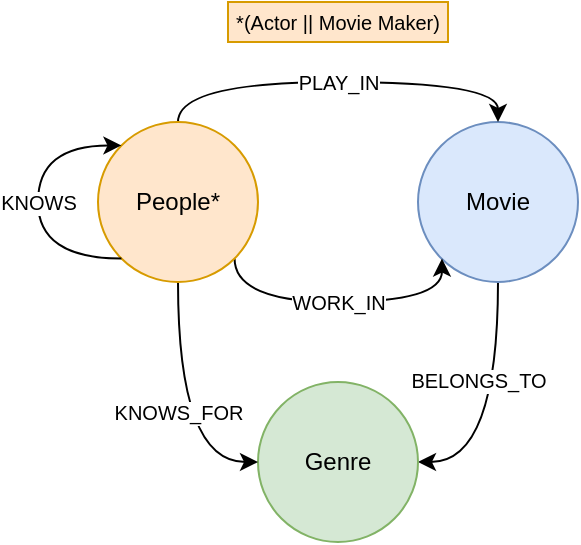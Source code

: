 <mxfile version="13.1.1" type="device"><diagram id="FkM0-IvjUumrjvRuyxE3" name="Page-1"><mxGraphModel dx="1077" dy="370" grid="1" gridSize="10" guides="1" tooltips="1" connect="1" arrows="1" fold="1" page="0" pageScale="1" pageWidth="827" pageHeight="1169" math="0" shadow="0"><root><mxCell id="0"/><mxCell id="1" parent="0"/><mxCell id="8GsjmB4AUKK1SR6STFGJ-31" value="BELONGS_TO" style="edgeStyle=orthogonalEdgeStyle;orthogonalLoop=1;jettySize=auto;html=1;fontSize=10;curved=1;exitX=0.5;exitY=1;exitDx=0;exitDy=0;" edge="1" parent="1" source="8GsjmB4AUKK1SR6STFGJ-2" target="8GsjmB4AUKK1SR6STFGJ-3"><mxGeometry x="-0.25" y="-10" relative="1" as="geometry"><Array as="points"><mxPoint x="240" y="400"/></Array><mxPoint as="offset"/></mxGeometry></mxCell><mxCell id="8GsjmB4AUKK1SR6STFGJ-2" value="Movie" style="ellipse;whiteSpace=wrap;html=1;aspect=fixed;fillColor=#dae8fc;strokeColor=#6c8ebf;" vertex="1" parent="1"><mxGeometry x="200" y="230" width="80" height="80" as="geometry"/></mxCell><mxCell id="8GsjmB4AUKK1SR6STFGJ-3" value="Genre" style="ellipse;whiteSpace=wrap;html=1;aspect=fixed;fillColor=#d5e8d4;strokeColor=#82b366;" vertex="1" parent="1"><mxGeometry x="120" y="360" width="80" height="80" as="geometry"/></mxCell><mxCell id="8GsjmB4AUKK1SR6STFGJ-27" value="PLAY_IN" style="edgeStyle=orthogonalEdgeStyle;orthogonalLoop=1;jettySize=auto;html=1;exitX=0.5;exitY=0;exitDx=0;exitDy=0;entryX=0.5;entryY=0;entryDx=0;entryDy=0;fontSize=10;curved=1;" edge="1" parent="1" source="8GsjmB4AUKK1SR6STFGJ-15" target="8GsjmB4AUKK1SR6STFGJ-2"><mxGeometry relative="1" as="geometry"><Array as="points"><mxPoint x="80" y="210"/><mxPoint x="240" y="210"/></Array></mxGeometry></mxCell><mxCell id="8GsjmB4AUKK1SR6STFGJ-28" value="WORK_IN" style="edgeStyle=orthogonalEdgeStyle;orthogonalLoop=1;jettySize=auto;html=1;exitX=1;exitY=1;exitDx=0;exitDy=0;entryX=0;entryY=1;entryDx=0;entryDy=0;fontSize=10;curved=1;" edge="1" parent="1" source="8GsjmB4AUKK1SR6STFGJ-15" target="8GsjmB4AUKK1SR6STFGJ-2"><mxGeometry relative="1" as="geometry"><Array as="points"><mxPoint x="108" y="320"/><mxPoint x="212" y="320"/><mxPoint x="212" y="298"/></Array></mxGeometry></mxCell><mxCell id="8GsjmB4AUKK1SR6STFGJ-30" value="KNOWS_FOR" style="edgeStyle=orthogonalEdgeStyle;orthogonalLoop=1;jettySize=auto;html=1;fontSize=10;curved=1;" edge="1" parent="1" source="8GsjmB4AUKK1SR6STFGJ-15" target="8GsjmB4AUKK1SR6STFGJ-3"><mxGeometry relative="1" as="geometry"><Array as="points"><mxPoint x="80" y="400"/></Array></mxGeometry></mxCell><mxCell id="8GsjmB4AUKK1SR6STFGJ-15" value="People*" style="ellipse;whiteSpace=wrap;html=1;aspect=fixed;fillColor=#ffe6cc;strokeColor=#d79b00;" vertex="1" parent="1"><mxGeometry x="40" y="230" width="80" height="80" as="geometry"/></mxCell><mxCell id="8GsjmB4AUKK1SR6STFGJ-16" value="*(Actor || Movie Maker)" style="text;html=1;strokeColor=#d79b00;fillColor=#ffe6cc;align=center;verticalAlign=middle;whiteSpace=wrap;rounded=0;fontSize=10;" vertex="1" parent="1"><mxGeometry x="105" y="170" width="110" height="20" as="geometry"/></mxCell><mxCell id="8GsjmB4AUKK1SR6STFGJ-32" value="KNOWS" style="edgeStyle=orthogonalEdgeStyle;orthogonalLoop=1;jettySize=auto;html=1;exitX=0;exitY=1;exitDx=0;exitDy=0;entryX=0;entryY=0;entryDx=0;entryDy=0;fontSize=10;curved=1;" edge="1" parent="1" source="8GsjmB4AUKK1SR6STFGJ-15" target="8GsjmB4AUKK1SR6STFGJ-15"><mxGeometry relative="1" as="geometry"><Array as="points"><mxPoint x="10" y="298"/><mxPoint x="10" y="242"/></Array></mxGeometry></mxCell></root></mxGraphModel></diagram></mxfile>